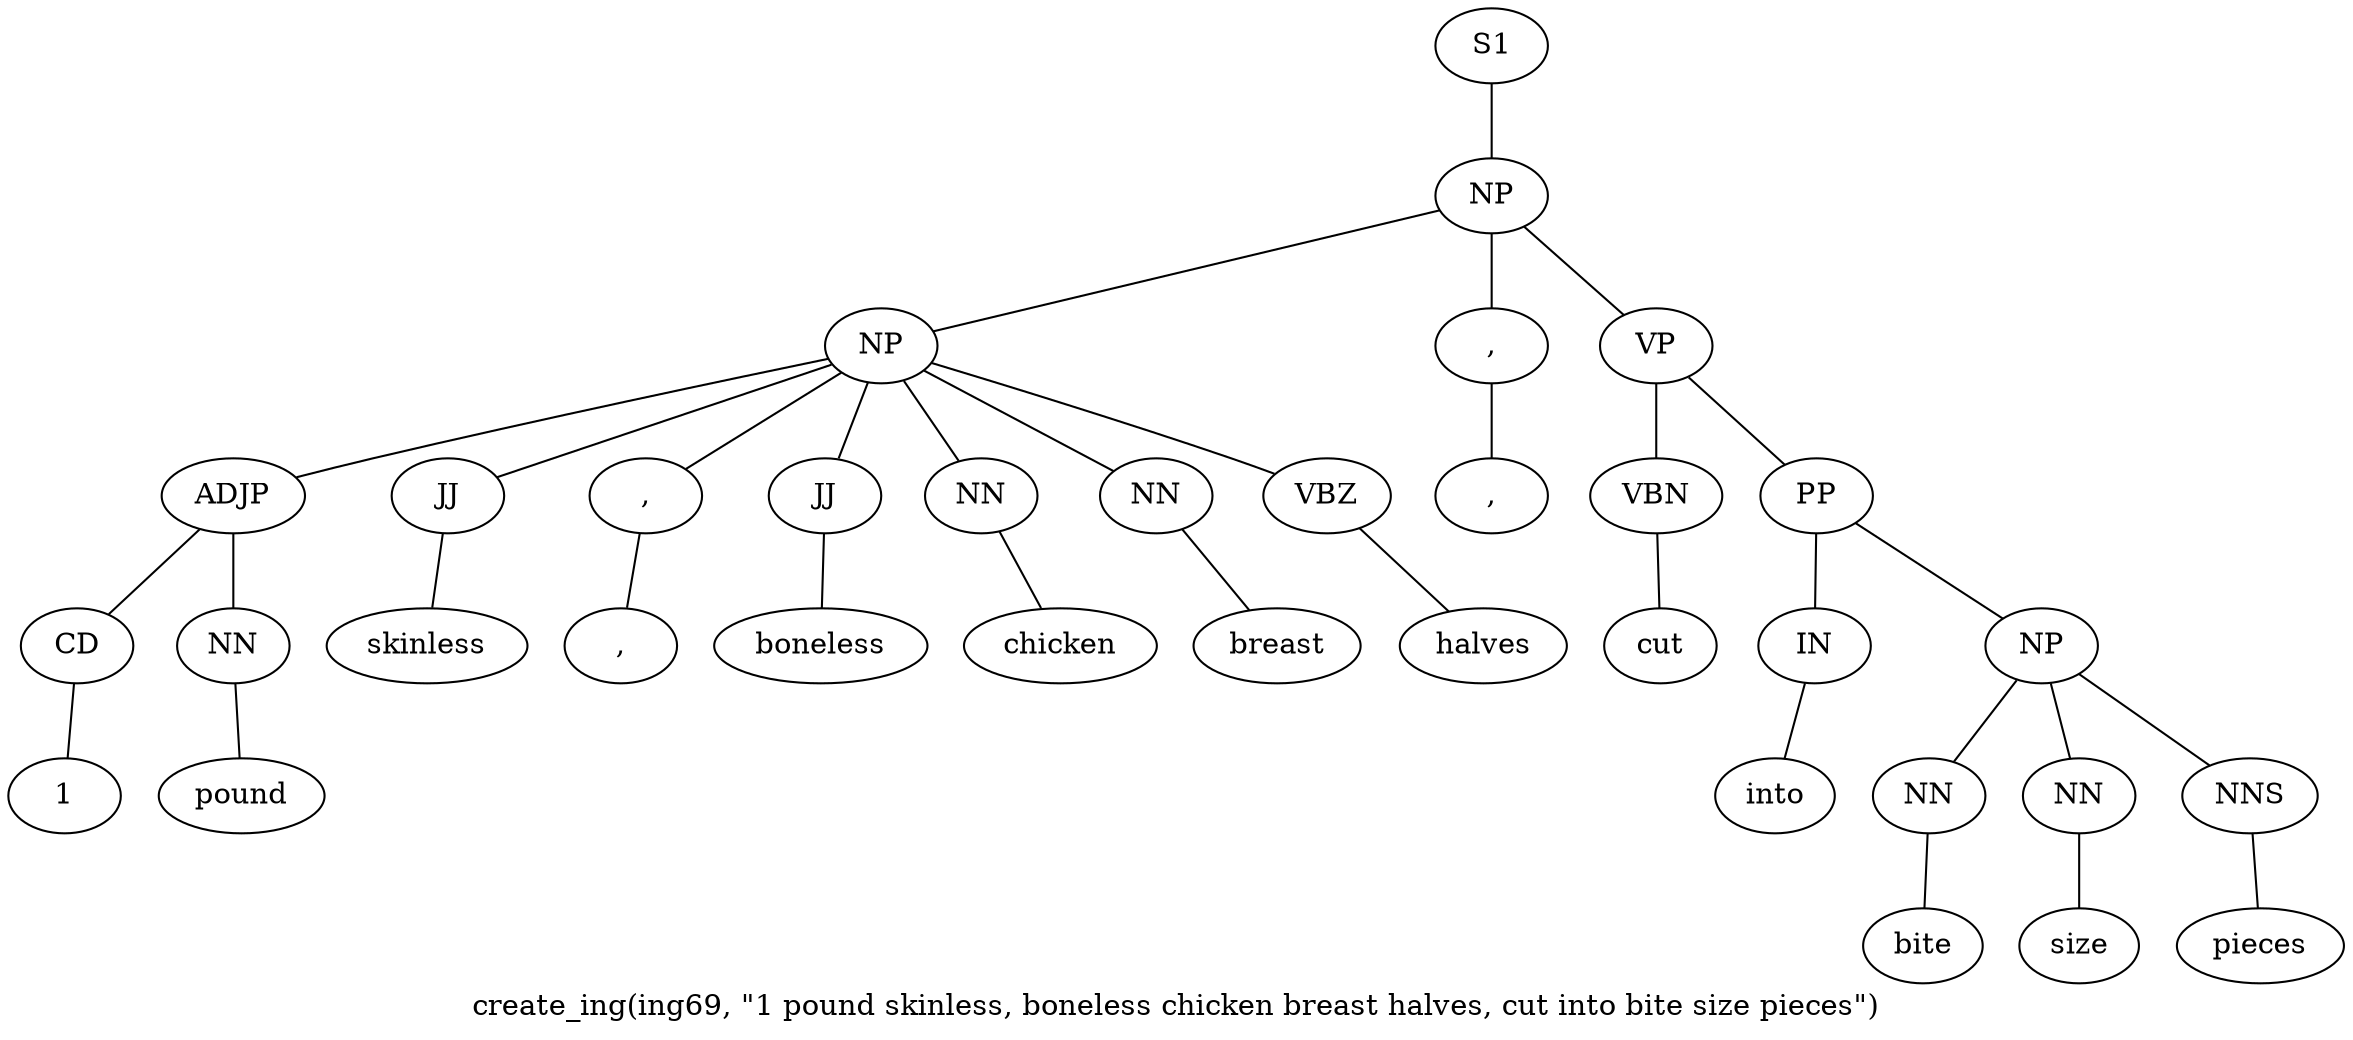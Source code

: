 graph SyntaxGraph {
	label = "create_ing(ing69, \"1 pound skinless, boneless chicken breast halves, cut into bite size pieces\")";
	Node0 [label="S1"];
	Node1 [label="NP"];
	Node2 [label="NP"];
	Node3 [label="ADJP"];
	Node4 [label="CD"];
	Node5 [label="1"];
	Node6 [label="NN"];
	Node7 [label="pound"];
	Node8 [label="JJ"];
	Node9 [label="skinless"];
	Node10 [label=","];
	Node11 [label=","];
	Node12 [label="JJ"];
	Node13 [label="boneless"];
	Node14 [label="NN"];
	Node15 [label="chicken"];
	Node16 [label="NN"];
	Node17 [label="breast"];
	Node18 [label="VBZ"];
	Node19 [label="halves"];
	Node20 [label=","];
	Node21 [label=","];
	Node22 [label="VP"];
	Node23 [label="VBN"];
	Node24 [label="cut"];
	Node25 [label="PP"];
	Node26 [label="IN"];
	Node27 [label="into"];
	Node28 [label="NP"];
	Node29 [label="NN"];
	Node30 [label="bite"];
	Node31 [label="NN"];
	Node32 [label="size"];
	Node33 [label="NNS"];
	Node34 [label="pieces"];

	Node0 -- Node1;
	Node1 -- Node2;
	Node1 -- Node20;
	Node1 -- Node22;
	Node2 -- Node3;
	Node2 -- Node8;
	Node2 -- Node10;
	Node2 -- Node12;
	Node2 -- Node14;
	Node2 -- Node16;
	Node2 -- Node18;
	Node3 -- Node4;
	Node3 -- Node6;
	Node4 -- Node5;
	Node6 -- Node7;
	Node8 -- Node9;
	Node10 -- Node11;
	Node12 -- Node13;
	Node14 -- Node15;
	Node16 -- Node17;
	Node18 -- Node19;
	Node20 -- Node21;
	Node22 -- Node23;
	Node22 -- Node25;
	Node23 -- Node24;
	Node25 -- Node26;
	Node25 -- Node28;
	Node26 -- Node27;
	Node28 -- Node29;
	Node28 -- Node31;
	Node28 -- Node33;
	Node29 -- Node30;
	Node31 -- Node32;
	Node33 -- Node34;
}
